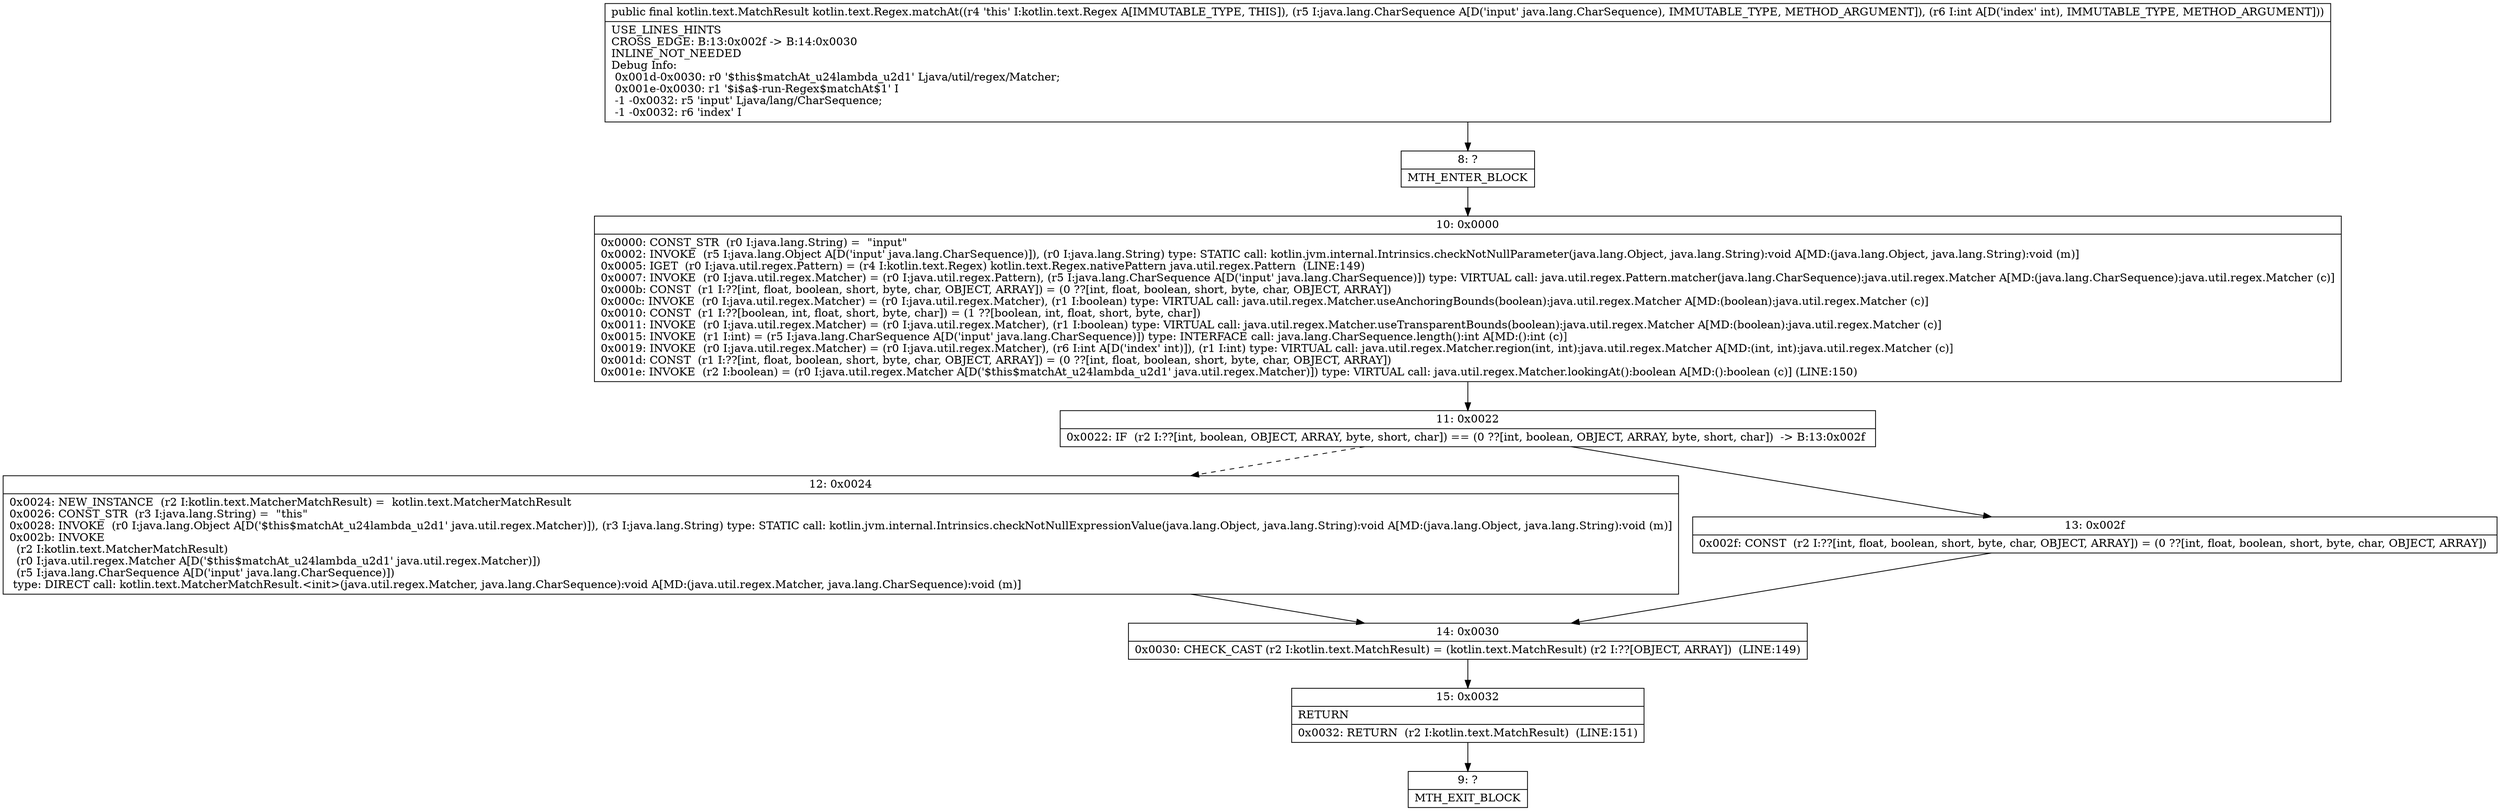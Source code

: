 digraph "CFG forkotlin.text.Regex.matchAt(Ljava\/lang\/CharSequence;I)Lkotlin\/text\/MatchResult;" {
Node_8 [shape=record,label="{8\:\ ?|MTH_ENTER_BLOCK\l}"];
Node_10 [shape=record,label="{10\:\ 0x0000|0x0000: CONST_STR  (r0 I:java.lang.String) =  \"input\" \l0x0002: INVOKE  (r5 I:java.lang.Object A[D('input' java.lang.CharSequence)]), (r0 I:java.lang.String) type: STATIC call: kotlin.jvm.internal.Intrinsics.checkNotNullParameter(java.lang.Object, java.lang.String):void A[MD:(java.lang.Object, java.lang.String):void (m)]\l0x0005: IGET  (r0 I:java.util.regex.Pattern) = (r4 I:kotlin.text.Regex) kotlin.text.Regex.nativePattern java.util.regex.Pattern  (LINE:149)\l0x0007: INVOKE  (r0 I:java.util.regex.Matcher) = (r0 I:java.util.regex.Pattern), (r5 I:java.lang.CharSequence A[D('input' java.lang.CharSequence)]) type: VIRTUAL call: java.util.regex.Pattern.matcher(java.lang.CharSequence):java.util.regex.Matcher A[MD:(java.lang.CharSequence):java.util.regex.Matcher (c)]\l0x000b: CONST  (r1 I:??[int, float, boolean, short, byte, char, OBJECT, ARRAY]) = (0 ??[int, float, boolean, short, byte, char, OBJECT, ARRAY]) \l0x000c: INVOKE  (r0 I:java.util.regex.Matcher) = (r0 I:java.util.regex.Matcher), (r1 I:boolean) type: VIRTUAL call: java.util.regex.Matcher.useAnchoringBounds(boolean):java.util.regex.Matcher A[MD:(boolean):java.util.regex.Matcher (c)]\l0x0010: CONST  (r1 I:??[boolean, int, float, short, byte, char]) = (1 ??[boolean, int, float, short, byte, char]) \l0x0011: INVOKE  (r0 I:java.util.regex.Matcher) = (r0 I:java.util.regex.Matcher), (r1 I:boolean) type: VIRTUAL call: java.util.regex.Matcher.useTransparentBounds(boolean):java.util.regex.Matcher A[MD:(boolean):java.util.regex.Matcher (c)]\l0x0015: INVOKE  (r1 I:int) = (r5 I:java.lang.CharSequence A[D('input' java.lang.CharSequence)]) type: INTERFACE call: java.lang.CharSequence.length():int A[MD:():int (c)]\l0x0019: INVOKE  (r0 I:java.util.regex.Matcher) = (r0 I:java.util.regex.Matcher), (r6 I:int A[D('index' int)]), (r1 I:int) type: VIRTUAL call: java.util.regex.Matcher.region(int, int):java.util.regex.Matcher A[MD:(int, int):java.util.regex.Matcher (c)]\l0x001d: CONST  (r1 I:??[int, float, boolean, short, byte, char, OBJECT, ARRAY]) = (0 ??[int, float, boolean, short, byte, char, OBJECT, ARRAY]) \l0x001e: INVOKE  (r2 I:boolean) = (r0 I:java.util.regex.Matcher A[D('$this$matchAt_u24lambda_u2d1' java.util.regex.Matcher)]) type: VIRTUAL call: java.util.regex.Matcher.lookingAt():boolean A[MD:():boolean (c)] (LINE:150)\l}"];
Node_11 [shape=record,label="{11\:\ 0x0022|0x0022: IF  (r2 I:??[int, boolean, OBJECT, ARRAY, byte, short, char]) == (0 ??[int, boolean, OBJECT, ARRAY, byte, short, char])  \-\> B:13:0x002f \l}"];
Node_12 [shape=record,label="{12\:\ 0x0024|0x0024: NEW_INSTANCE  (r2 I:kotlin.text.MatcherMatchResult) =  kotlin.text.MatcherMatchResult \l0x0026: CONST_STR  (r3 I:java.lang.String) =  \"this\" \l0x0028: INVOKE  (r0 I:java.lang.Object A[D('$this$matchAt_u24lambda_u2d1' java.util.regex.Matcher)]), (r3 I:java.lang.String) type: STATIC call: kotlin.jvm.internal.Intrinsics.checkNotNullExpressionValue(java.lang.Object, java.lang.String):void A[MD:(java.lang.Object, java.lang.String):void (m)]\l0x002b: INVOKE  \l  (r2 I:kotlin.text.MatcherMatchResult)\l  (r0 I:java.util.regex.Matcher A[D('$this$matchAt_u24lambda_u2d1' java.util.regex.Matcher)])\l  (r5 I:java.lang.CharSequence A[D('input' java.lang.CharSequence)])\l type: DIRECT call: kotlin.text.MatcherMatchResult.\<init\>(java.util.regex.Matcher, java.lang.CharSequence):void A[MD:(java.util.regex.Matcher, java.lang.CharSequence):void (m)]\l}"];
Node_14 [shape=record,label="{14\:\ 0x0030|0x0030: CHECK_CAST (r2 I:kotlin.text.MatchResult) = (kotlin.text.MatchResult) (r2 I:??[OBJECT, ARRAY])  (LINE:149)\l}"];
Node_15 [shape=record,label="{15\:\ 0x0032|RETURN\l|0x0032: RETURN  (r2 I:kotlin.text.MatchResult)  (LINE:151)\l}"];
Node_9 [shape=record,label="{9\:\ ?|MTH_EXIT_BLOCK\l}"];
Node_13 [shape=record,label="{13\:\ 0x002f|0x002f: CONST  (r2 I:??[int, float, boolean, short, byte, char, OBJECT, ARRAY]) = (0 ??[int, float, boolean, short, byte, char, OBJECT, ARRAY]) \l}"];
MethodNode[shape=record,label="{public final kotlin.text.MatchResult kotlin.text.Regex.matchAt((r4 'this' I:kotlin.text.Regex A[IMMUTABLE_TYPE, THIS]), (r5 I:java.lang.CharSequence A[D('input' java.lang.CharSequence), IMMUTABLE_TYPE, METHOD_ARGUMENT]), (r6 I:int A[D('index' int), IMMUTABLE_TYPE, METHOD_ARGUMENT]))  | USE_LINES_HINTS\lCROSS_EDGE: B:13:0x002f \-\> B:14:0x0030\lINLINE_NOT_NEEDED\lDebug Info:\l  0x001d\-0x0030: r0 '$this$matchAt_u24lambda_u2d1' Ljava\/util\/regex\/Matcher;\l  0x001e\-0x0030: r1 '$i$a$\-run\-Regex$matchAt$1' I\l  \-1 \-0x0032: r5 'input' Ljava\/lang\/CharSequence;\l  \-1 \-0x0032: r6 'index' I\l}"];
MethodNode -> Node_8;Node_8 -> Node_10;
Node_10 -> Node_11;
Node_11 -> Node_12[style=dashed];
Node_11 -> Node_13;
Node_12 -> Node_14;
Node_14 -> Node_15;
Node_15 -> Node_9;
Node_13 -> Node_14;
}

